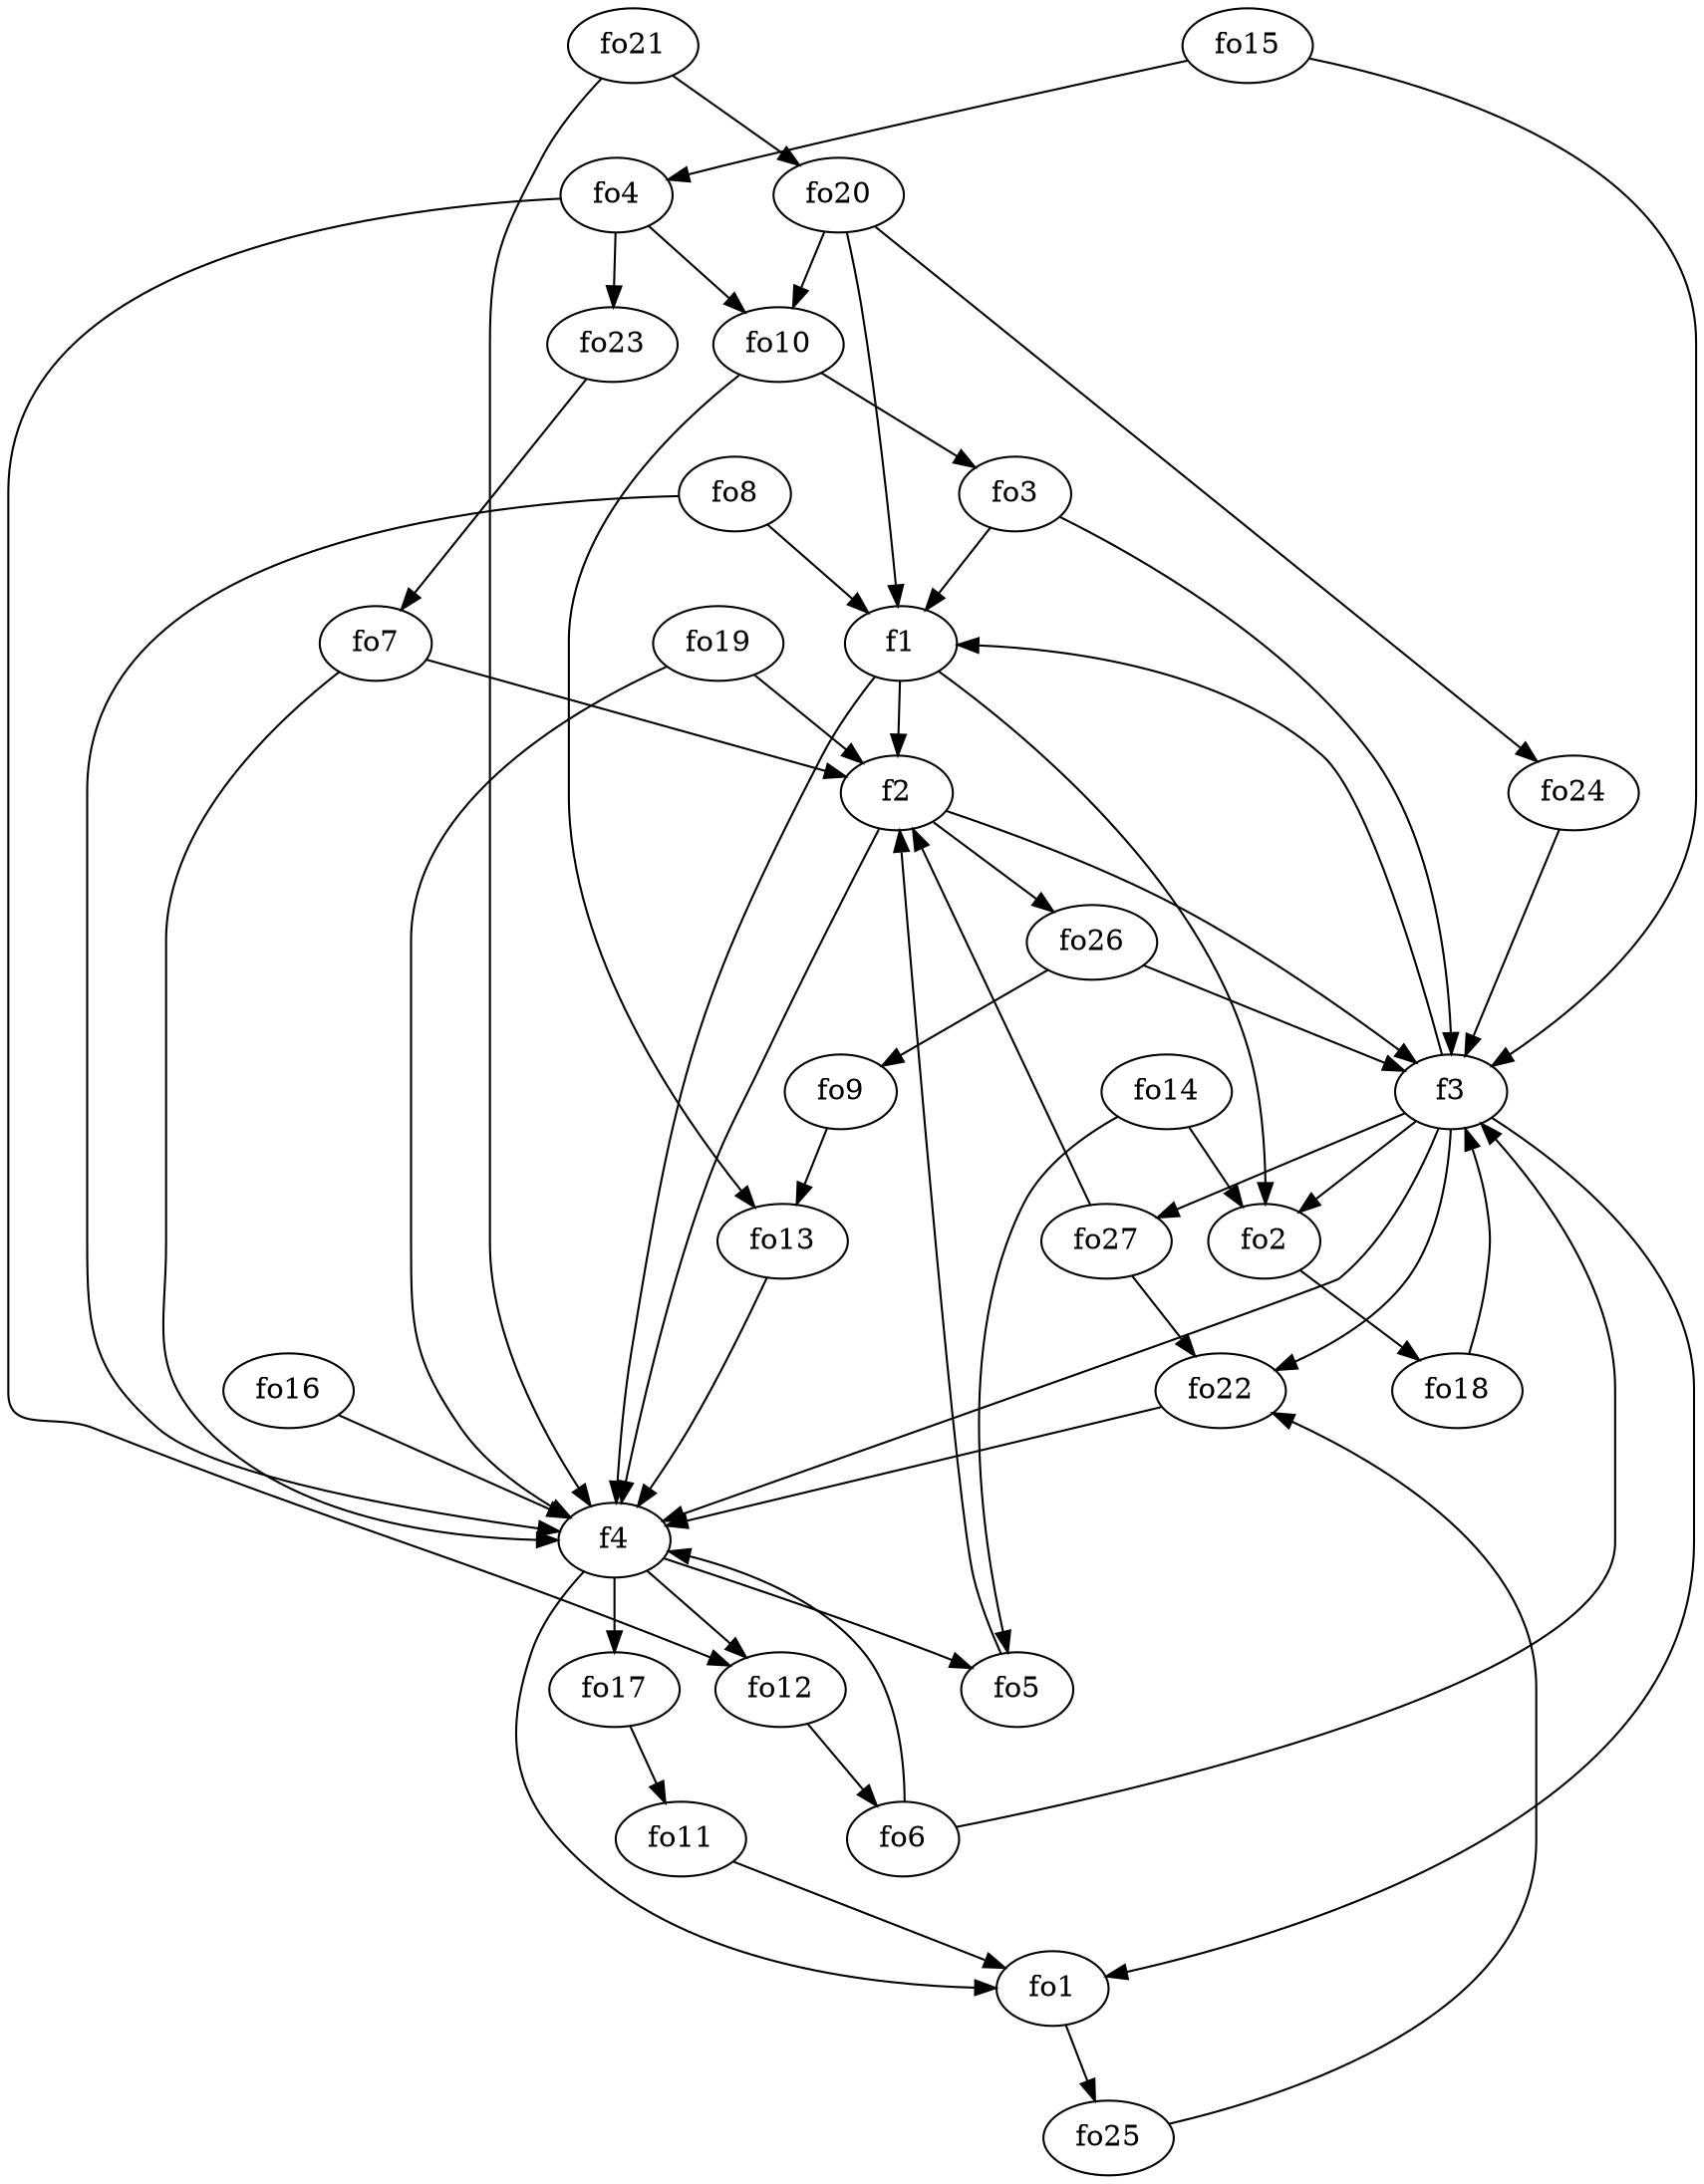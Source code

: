 strict digraph  {
f1;
f2;
f3;
f4;
fo1;
fo2;
fo3;
fo4;
fo5;
fo6;
fo7;
fo8;
fo9;
fo10;
fo11;
fo12;
fo13;
fo14;
fo15;
fo16;
fo17;
fo18;
fo19;
fo20;
fo21;
fo22;
fo23;
fo24;
fo25;
fo26;
fo27;
f1 -> f2  [weight=2];
f1 -> fo2  [weight=2];
f1 -> f4  [weight=2];
f2 -> f4  [weight=2];
f2 -> f3  [weight=2];
f2 -> fo26  [weight=2];
f3 -> f4  [weight=2];
f3 -> fo1  [weight=2];
f3 -> f1  [weight=2];
f3 -> fo2  [weight=2];
f3 -> fo27  [weight=2];
f3 -> fo22  [weight=2];
f4 -> fo5  [weight=2];
f4 -> fo12  [weight=2];
f4 -> fo17  [weight=2];
f4 -> fo1  [weight=2];
fo1 -> fo25  [weight=2];
fo2 -> fo18  [weight=2];
fo3 -> f1  [weight=2];
fo3 -> f3  [weight=2];
fo4 -> fo12  [weight=2];
fo4 -> fo23  [weight=2];
fo4 -> fo10  [weight=2];
fo5 -> f2  [weight=2];
fo6 -> f3  [weight=2];
fo6 -> f4  [weight=2];
fo7 -> f2  [weight=2];
fo7 -> f4  [weight=2];
fo8 -> f4  [weight=2];
fo8 -> f1  [weight=2];
fo9 -> fo13  [weight=2];
fo10 -> fo13  [weight=2];
fo10 -> fo3  [weight=2];
fo11 -> fo1  [weight=2];
fo12 -> fo6  [weight=2];
fo13 -> f4  [weight=2];
fo14 -> fo2  [weight=2];
fo14 -> fo5  [weight=2];
fo15 -> f3  [weight=2];
fo15 -> fo4  [weight=2];
fo16 -> f4  [weight=2];
fo17 -> fo11  [weight=2];
fo18 -> f3  [weight=2];
fo19 -> f2  [weight=2];
fo19 -> f4  [weight=2];
fo20 -> fo24  [weight=2];
fo20 -> fo10  [weight=2];
fo20 -> f1  [weight=2];
fo21 -> f4  [weight=2];
fo21 -> fo20  [weight=2];
fo22 -> f4  [weight=2];
fo23 -> fo7  [weight=2];
fo24 -> f3  [weight=2];
fo25 -> fo22  [weight=2];
fo26 -> fo9  [weight=2];
fo26 -> f3  [weight=2];
fo27 -> fo22  [weight=2];
fo27 -> f2  [weight=2];
}
